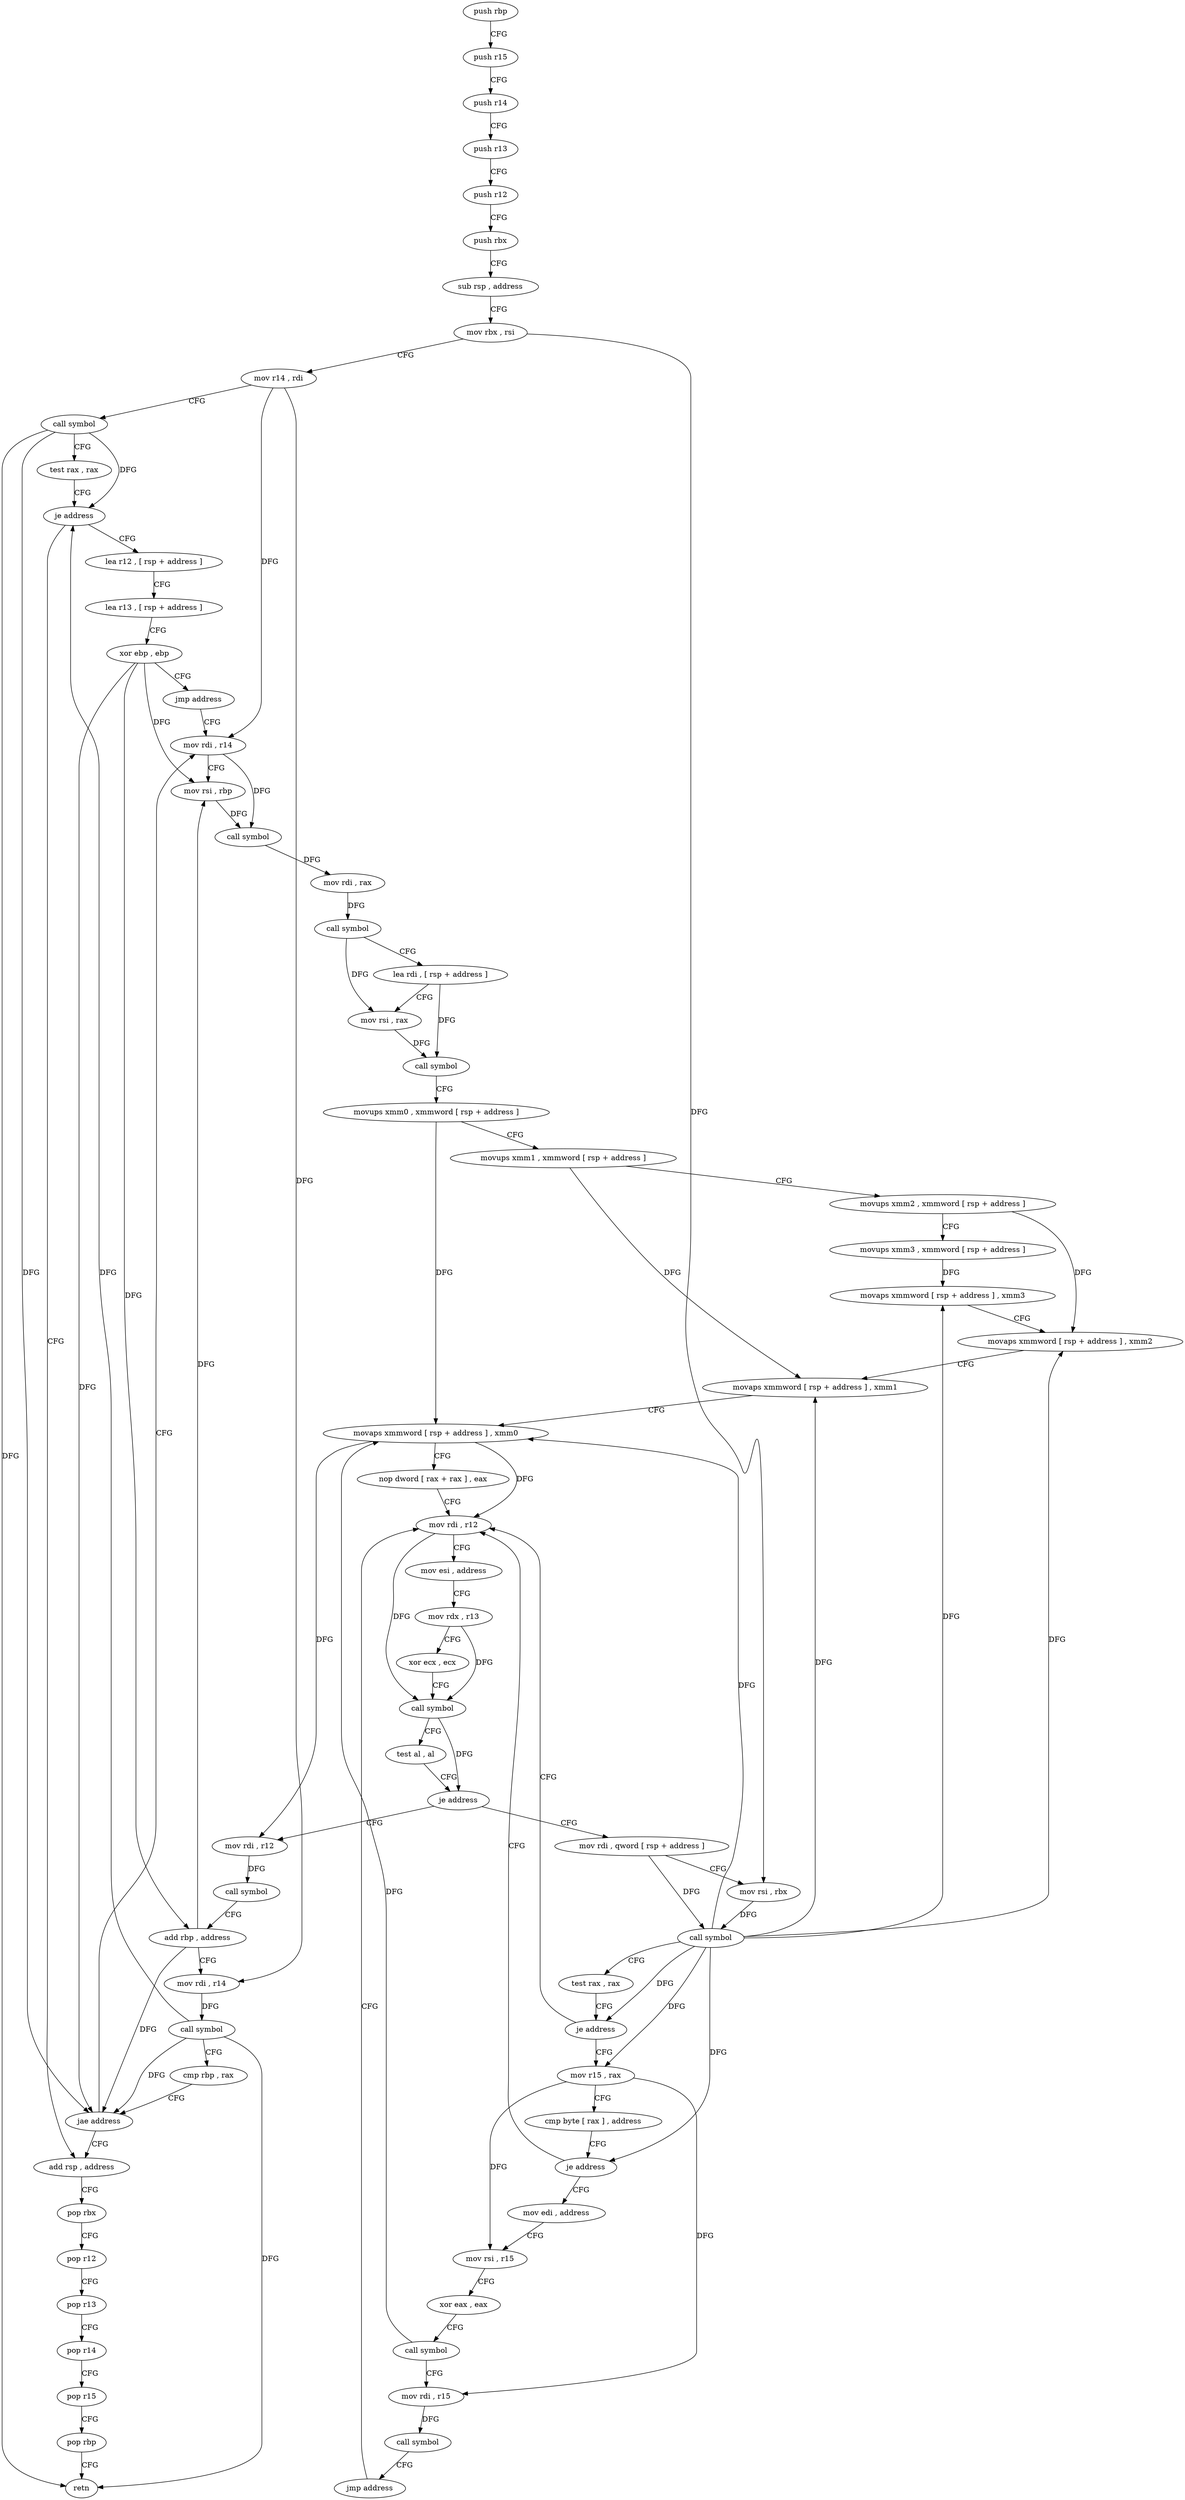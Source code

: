 digraph "func" {
"4215328" [label = "push rbp" ]
"4215329" [label = "push r15" ]
"4215331" [label = "push r14" ]
"4215333" [label = "push r13" ]
"4215335" [label = "push r12" ]
"4215337" [label = "push rbx" ]
"4215338" [label = "sub rsp , address" ]
"4215345" [label = "mov rbx , rsi" ]
"4215348" [label = "mov r14 , rdi" ]
"4215351" [label = "call symbol" ]
"4215356" [label = "test rax , rax" ]
"4215359" [label = "je address" ]
"4215581" [label = "add rsp , address" ]
"4215365" [label = "lea r12 , [ rsp + address ]" ]
"4215588" [label = "pop rbx" ]
"4215589" [label = "pop r12" ]
"4215591" [label = "pop r13" ]
"4215593" [label = "pop r14" ]
"4215595" [label = "pop r15" ]
"4215597" [label = "pop rbp" ]
"4215598" [label = "retn" ]
"4215370" [label = "lea r13 , [ rsp + address ]" ]
"4215375" [label = "xor ebp , ebp" ]
"4215377" [label = "jmp address" ]
"4215421" [label = "mov rdi , r14" ]
"4215424" [label = "mov rsi , rbp" ]
"4215427" [label = "call symbol" ]
"4215432" [label = "mov rdi , rax" ]
"4215435" [label = "call symbol" ]
"4215440" [label = "lea rdi , [ rsp + address ]" ]
"4215445" [label = "mov rsi , rax" ]
"4215448" [label = "call symbol" ]
"4215453" [label = "movups xmm0 , xmmword [ rsp + address ]" ]
"4215458" [label = "movups xmm1 , xmmword [ rsp + address ]" ]
"4215463" [label = "movups xmm2 , xmmword [ rsp + address ]" ]
"4215468" [label = "movups xmm3 , xmmword [ rsp + address ]" ]
"4215476" [label = "movaps xmmword [ rsp + address ] , xmm3" ]
"4215481" [label = "movaps xmmword [ rsp + address ] , xmm2" ]
"4215486" [label = "movaps xmmword [ rsp + address ] , xmm1" ]
"4215491" [label = "movaps xmmword [ rsp + address ] , xmm0" ]
"4215496" [label = "nop dword [ rax + rax ] , eax" ]
"4215504" [label = "mov rdi , r12" ]
"4215392" [label = "mov rdi , r12" ]
"4215395" [label = "call symbol" ]
"4215400" [label = "add rbp , address" ]
"4215404" [label = "mov rdi , r14" ]
"4215407" [label = "call symbol" ]
"4215412" [label = "cmp rbp , rax" ]
"4215415" [label = "jae address" ]
"4215530" [label = "mov rdi , qword [ rsp + address ]" ]
"4215535" [label = "mov rsi , rbx" ]
"4215538" [label = "call symbol" ]
"4215543" [label = "test rax , rax" ]
"4215546" [label = "je address" ]
"4215548" [label = "mov r15 , rax" ]
"4215507" [label = "mov esi , address" ]
"4215512" [label = "mov rdx , r13" ]
"4215515" [label = "xor ecx , ecx" ]
"4215517" [label = "call symbol" ]
"4215522" [label = "test al , al" ]
"4215524" [label = "je address" ]
"4215551" [label = "cmp byte [ rax ] , address" ]
"4215554" [label = "je address" ]
"4215556" [label = "mov edi , address" ]
"4215561" [label = "mov rsi , r15" ]
"4215564" [label = "xor eax , eax" ]
"4215566" [label = "call symbol" ]
"4215571" [label = "mov rdi , r15" ]
"4215574" [label = "call symbol" ]
"4215579" [label = "jmp address" ]
"4215328" -> "4215329" [ label = "CFG" ]
"4215329" -> "4215331" [ label = "CFG" ]
"4215331" -> "4215333" [ label = "CFG" ]
"4215333" -> "4215335" [ label = "CFG" ]
"4215335" -> "4215337" [ label = "CFG" ]
"4215337" -> "4215338" [ label = "CFG" ]
"4215338" -> "4215345" [ label = "CFG" ]
"4215345" -> "4215348" [ label = "CFG" ]
"4215345" -> "4215535" [ label = "DFG" ]
"4215348" -> "4215351" [ label = "CFG" ]
"4215348" -> "4215421" [ label = "DFG" ]
"4215348" -> "4215404" [ label = "DFG" ]
"4215351" -> "4215356" [ label = "CFG" ]
"4215351" -> "4215359" [ label = "DFG" ]
"4215351" -> "4215598" [ label = "DFG" ]
"4215351" -> "4215415" [ label = "DFG" ]
"4215356" -> "4215359" [ label = "CFG" ]
"4215359" -> "4215581" [ label = "CFG" ]
"4215359" -> "4215365" [ label = "CFG" ]
"4215581" -> "4215588" [ label = "CFG" ]
"4215365" -> "4215370" [ label = "CFG" ]
"4215588" -> "4215589" [ label = "CFG" ]
"4215589" -> "4215591" [ label = "CFG" ]
"4215591" -> "4215593" [ label = "CFG" ]
"4215593" -> "4215595" [ label = "CFG" ]
"4215595" -> "4215597" [ label = "CFG" ]
"4215597" -> "4215598" [ label = "CFG" ]
"4215370" -> "4215375" [ label = "CFG" ]
"4215375" -> "4215377" [ label = "CFG" ]
"4215375" -> "4215424" [ label = "DFG" ]
"4215375" -> "4215400" [ label = "DFG" ]
"4215375" -> "4215415" [ label = "DFG" ]
"4215377" -> "4215421" [ label = "CFG" ]
"4215421" -> "4215424" [ label = "CFG" ]
"4215421" -> "4215427" [ label = "DFG" ]
"4215424" -> "4215427" [ label = "DFG" ]
"4215427" -> "4215432" [ label = "DFG" ]
"4215432" -> "4215435" [ label = "DFG" ]
"4215435" -> "4215440" [ label = "CFG" ]
"4215435" -> "4215445" [ label = "DFG" ]
"4215440" -> "4215445" [ label = "CFG" ]
"4215440" -> "4215448" [ label = "DFG" ]
"4215445" -> "4215448" [ label = "DFG" ]
"4215448" -> "4215453" [ label = "CFG" ]
"4215453" -> "4215458" [ label = "CFG" ]
"4215453" -> "4215491" [ label = "DFG" ]
"4215458" -> "4215463" [ label = "CFG" ]
"4215458" -> "4215486" [ label = "DFG" ]
"4215463" -> "4215468" [ label = "CFG" ]
"4215463" -> "4215481" [ label = "DFG" ]
"4215468" -> "4215476" [ label = "DFG" ]
"4215476" -> "4215481" [ label = "CFG" ]
"4215481" -> "4215486" [ label = "CFG" ]
"4215486" -> "4215491" [ label = "CFG" ]
"4215491" -> "4215496" [ label = "CFG" ]
"4215491" -> "4215504" [ label = "DFG" ]
"4215491" -> "4215392" [ label = "DFG" ]
"4215496" -> "4215504" [ label = "CFG" ]
"4215504" -> "4215507" [ label = "CFG" ]
"4215504" -> "4215517" [ label = "DFG" ]
"4215392" -> "4215395" [ label = "DFG" ]
"4215395" -> "4215400" [ label = "CFG" ]
"4215400" -> "4215404" [ label = "CFG" ]
"4215400" -> "4215424" [ label = "DFG" ]
"4215400" -> "4215415" [ label = "DFG" ]
"4215404" -> "4215407" [ label = "DFG" ]
"4215407" -> "4215412" [ label = "CFG" ]
"4215407" -> "4215359" [ label = "DFG" ]
"4215407" -> "4215598" [ label = "DFG" ]
"4215407" -> "4215415" [ label = "DFG" ]
"4215412" -> "4215415" [ label = "CFG" ]
"4215415" -> "4215581" [ label = "CFG" ]
"4215415" -> "4215421" [ label = "CFG" ]
"4215530" -> "4215535" [ label = "CFG" ]
"4215530" -> "4215538" [ label = "DFG" ]
"4215535" -> "4215538" [ label = "DFG" ]
"4215538" -> "4215543" [ label = "CFG" ]
"4215538" -> "4215476" [ label = "DFG" ]
"4215538" -> "4215481" [ label = "DFG" ]
"4215538" -> "4215486" [ label = "DFG" ]
"4215538" -> "4215491" [ label = "DFG" ]
"4215538" -> "4215546" [ label = "DFG" ]
"4215538" -> "4215548" [ label = "DFG" ]
"4215538" -> "4215554" [ label = "DFG" ]
"4215543" -> "4215546" [ label = "CFG" ]
"4215546" -> "4215504" [ label = "CFG" ]
"4215546" -> "4215548" [ label = "CFG" ]
"4215548" -> "4215551" [ label = "CFG" ]
"4215548" -> "4215561" [ label = "DFG" ]
"4215548" -> "4215571" [ label = "DFG" ]
"4215507" -> "4215512" [ label = "CFG" ]
"4215512" -> "4215515" [ label = "CFG" ]
"4215512" -> "4215517" [ label = "DFG" ]
"4215515" -> "4215517" [ label = "CFG" ]
"4215517" -> "4215522" [ label = "CFG" ]
"4215517" -> "4215524" [ label = "DFG" ]
"4215522" -> "4215524" [ label = "CFG" ]
"4215524" -> "4215392" [ label = "CFG" ]
"4215524" -> "4215530" [ label = "CFG" ]
"4215551" -> "4215554" [ label = "CFG" ]
"4215554" -> "4215504" [ label = "CFG" ]
"4215554" -> "4215556" [ label = "CFG" ]
"4215556" -> "4215561" [ label = "CFG" ]
"4215561" -> "4215564" [ label = "CFG" ]
"4215564" -> "4215566" [ label = "CFG" ]
"4215566" -> "4215571" [ label = "CFG" ]
"4215566" -> "4215491" [ label = "DFG" ]
"4215571" -> "4215574" [ label = "DFG" ]
"4215574" -> "4215579" [ label = "CFG" ]
"4215579" -> "4215504" [ label = "CFG" ]
}
